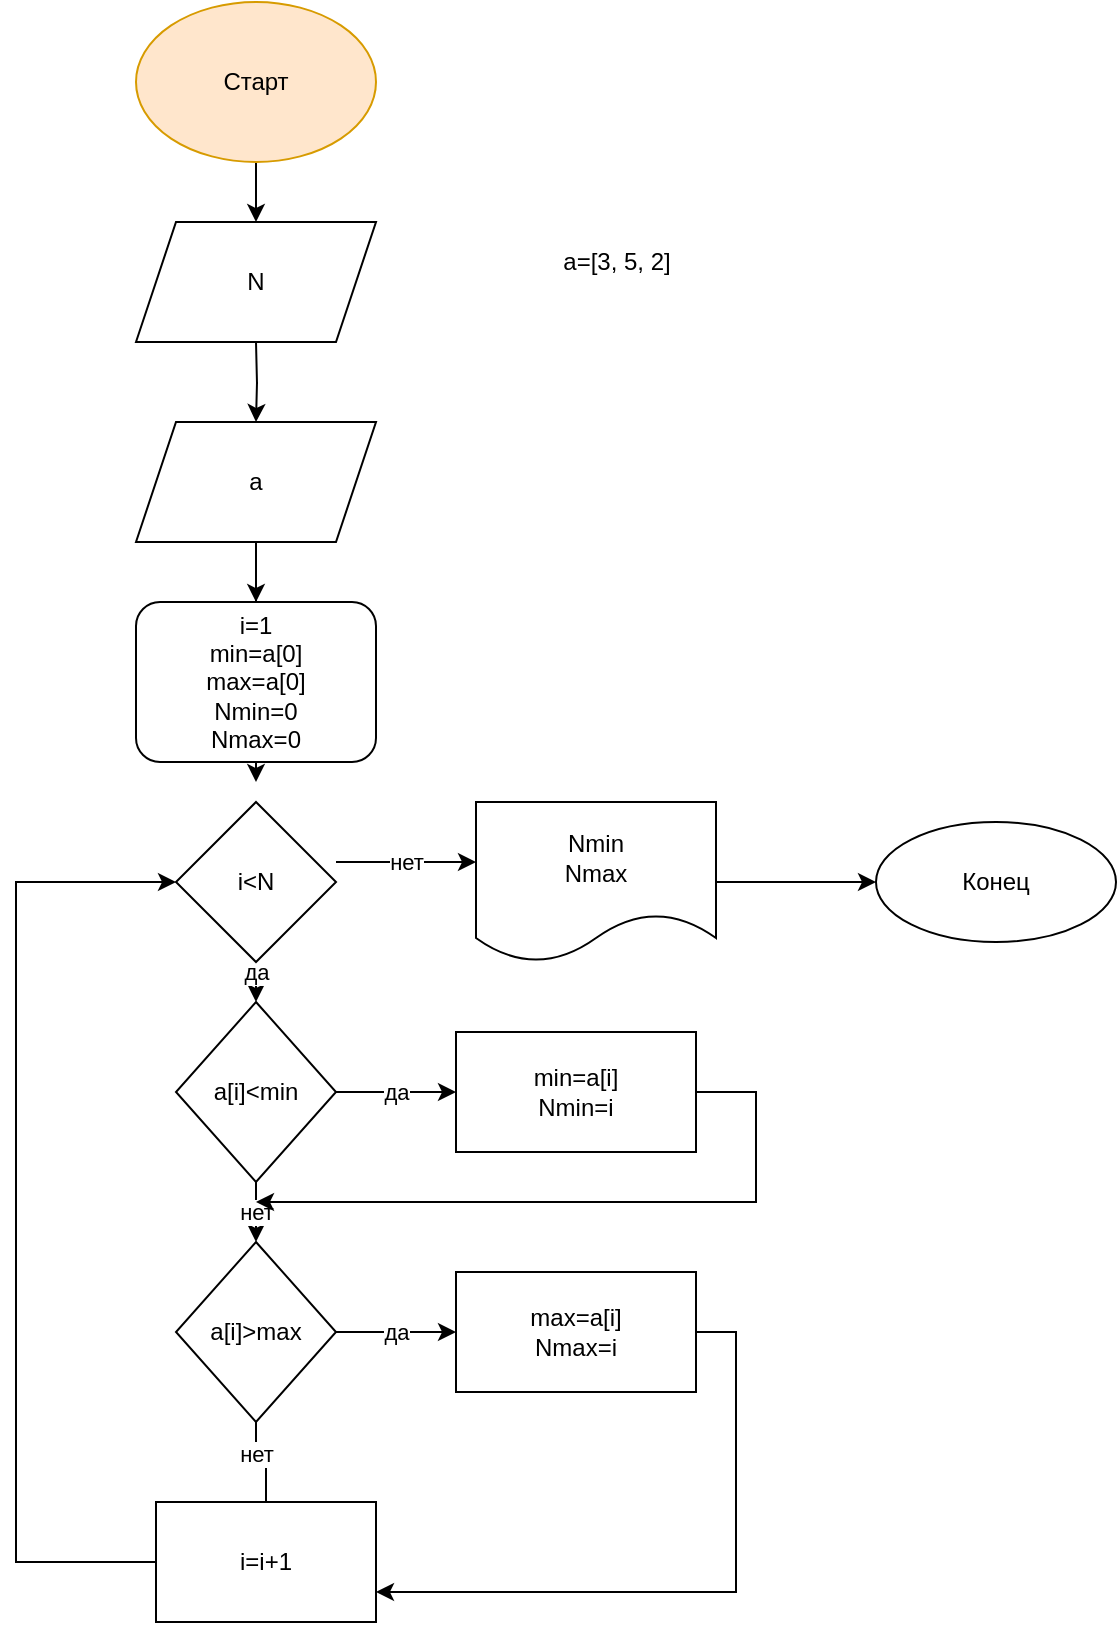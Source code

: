 <mxfile version="20.6.2" type="device"><diagram id="RhCt_xiX2Rp-xdhmf5CE" name="Страница 1"><mxGraphModel dx="1980" dy="1022" grid="1" gridSize="10" guides="1" tooltips="1" connect="1" arrows="1" fold="1" page="1" pageScale="1" pageWidth="827" pageHeight="1169" math="0" shadow="0"><root><mxCell id="0"/><mxCell id="1" parent="0"/><mxCell id="-lb1egXJBo7OS3w6KwGZ-3" value="" style="edgeStyle=orthogonalEdgeStyle;rounded=0;orthogonalLoop=1;jettySize=auto;html=1;" parent="1" source="-lb1egXJBo7OS3w6KwGZ-1" edge="1"><mxGeometry relative="1" as="geometry"><mxPoint x="400" y="120" as="targetPoint"/></mxGeometry></mxCell><mxCell id="-lb1egXJBo7OS3w6KwGZ-1" value="Старт" style="ellipse;whiteSpace=wrap;html=1;fillColor=#ffe6cc;strokeColor=#d79b00;" parent="1" vertex="1"><mxGeometry x="340" y="10" width="120" height="80" as="geometry"/></mxCell><mxCell id="-lb1egXJBo7OS3w6KwGZ-5" value="" style="edgeStyle=orthogonalEdgeStyle;rounded=0;orthogonalLoop=1;jettySize=auto;html=1;" parent="1" edge="1"><mxGeometry relative="1" as="geometry"><mxPoint x="400" y="180" as="sourcePoint"/><mxPoint x="400" y="220" as="targetPoint"/></mxGeometry></mxCell><mxCell id="-lb1egXJBo7OS3w6KwGZ-6" value="N" style="shape=parallelogram;perimeter=parallelogramPerimeter;whiteSpace=wrap;html=1;fixedSize=1;" parent="1" vertex="1"><mxGeometry x="340" y="120" width="120" height="60" as="geometry"/></mxCell><mxCell id="-lb1egXJBo7OS3w6KwGZ-9" value="" style="edgeStyle=orthogonalEdgeStyle;rounded=0;orthogonalLoop=1;jettySize=auto;html=1;" parent="1" edge="1"><mxGeometry relative="1" as="geometry"><mxPoint x="400" y="300" as="sourcePoint"/><mxPoint x="400" y="400" as="targetPoint"/></mxGeometry></mxCell><mxCell id="-lb1egXJBo7OS3w6KwGZ-15" value="" style="edgeStyle=orthogonalEdgeStyle;rounded=0;orthogonalLoop=1;jettySize=auto;html=1;" parent="1" source="-lb1egXJBo7OS3w6KwGZ-7" target="-lb1egXJBo7OS3w6KwGZ-12" edge="1"><mxGeometry relative="1" as="geometry"/></mxCell><mxCell id="-lb1egXJBo7OS3w6KwGZ-7" value="a" style="shape=parallelogram;perimeter=parallelogramPerimeter;whiteSpace=wrap;html=1;fixedSize=1;" parent="1" vertex="1"><mxGeometry x="340" y="220" width="120" height="60" as="geometry"/></mxCell><mxCell id="-lb1egXJBo7OS3w6KwGZ-11" value="да" style="edgeStyle=orthogonalEdgeStyle;rounded=0;orthogonalLoop=1;jettySize=auto;html=1;" parent="1" target="-lb1egXJBo7OS3w6KwGZ-10" edge="1"><mxGeometry relative="1" as="geometry"><mxPoint x="400" y="480.0" as="sourcePoint"/><Array as="points"><mxPoint x="400" y="490"/><mxPoint x="400" y="490"/></Array></mxGeometry></mxCell><mxCell id="-lb1egXJBo7OS3w6KwGZ-23" value="нет" style="edgeStyle=orthogonalEdgeStyle;rounded=0;orthogonalLoop=1;jettySize=auto;html=1;" parent="1" target="-lb1egXJBo7OS3w6KwGZ-22" edge="1"><mxGeometry relative="1" as="geometry"><mxPoint x="440.0" y="440.0" as="sourcePoint"/><Array as="points"><mxPoint x="480" y="440"/><mxPoint x="480" y="440"/></Array></mxGeometry></mxCell><mxCell id="-lb1egXJBo7OS3w6KwGZ-17" value="да" style="edgeStyle=orthogonalEdgeStyle;rounded=0;orthogonalLoop=1;jettySize=auto;html=1;" parent="1" source="-lb1egXJBo7OS3w6KwGZ-10" target="-lb1egXJBo7OS3w6KwGZ-16" edge="1"><mxGeometry relative="1" as="geometry"/></mxCell><mxCell id="-lb1egXJBo7OS3w6KwGZ-19" value="нет" style="edgeStyle=orthogonalEdgeStyle;rounded=0;orthogonalLoop=1;jettySize=auto;html=1;" parent="1" source="-lb1egXJBo7OS3w6KwGZ-10" target="-lb1egXJBo7OS3w6KwGZ-18" edge="1"><mxGeometry relative="1" as="geometry"/></mxCell><mxCell id="-lb1egXJBo7OS3w6KwGZ-10" value="a[i]&amp;lt;min" style="rhombus;whiteSpace=wrap;html=1;" parent="1" vertex="1"><mxGeometry x="360" y="510" width="80" height="90" as="geometry"/></mxCell><mxCell id="-lb1egXJBo7OS3w6KwGZ-12" value="i=1&lt;br&gt;min=a[0]&lt;br&gt;max=a[0]&lt;br&gt;Nmin=0&lt;br&gt;Nmax=0" style="rounded=1;whiteSpace=wrap;html=1;" parent="1" vertex="1"><mxGeometry x="340" y="310" width="120" height="80" as="geometry"/></mxCell><mxCell id="-lb1egXJBo7OS3w6KwGZ-51" style="edgeStyle=orthogonalEdgeStyle;rounded=0;orthogonalLoop=1;jettySize=auto;html=1;" parent="1" source="-lb1egXJBo7OS3w6KwGZ-16" edge="1"><mxGeometry relative="1" as="geometry"><mxPoint x="400" y="610" as="targetPoint"/><Array as="points"><mxPoint x="650" y="555"/><mxPoint x="650" y="610"/></Array></mxGeometry></mxCell><mxCell id="-lb1egXJBo7OS3w6KwGZ-16" value="min=a[i]&lt;br&gt;Nmin=i" style="whiteSpace=wrap;html=1;" parent="1" vertex="1"><mxGeometry x="500" y="525" width="120" height="60" as="geometry"/></mxCell><mxCell id="-lb1egXJBo7OS3w6KwGZ-21" value="да" style="edgeStyle=orthogonalEdgeStyle;rounded=0;orthogonalLoop=1;jettySize=auto;html=1;" parent="1" source="-lb1egXJBo7OS3w6KwGZ-18" target="-lb1egXJBo7OS3w6KwGZ-20" edge="1"><mxGeometry relative="1" as="geometry"/></mxCell><mxCell id="-lb1egXJBo7OS3w6KwGZ-49" style="edgeStyle=orthogonalEdgeStyle;rounded=0;orthogonalLoop=1;jettySize=auto;html=1;exitX=0.5;exitY=1;exitDx=0;exitDy=0;startArrow=none;" parent="1" source="_49bS_7UczhC-tT9GbVf-1" edge="1"><mxGeometry relative="1" as="geometry"><mxPoint x="400" y="800" as="targetPoint"/></mxGeometry></mxCell><mxCell id="-lb1egXJBo7OS3w6KwGZ-18" value="a[i]&amp;gt;max" style="rhombus;whiteSpace=wrap;html=1;" parent="1" vertex="1"><mxGeometry x="360" y="630" width="80" height="90" as="geometry"/></mxCell><mxCell id="-lb1egXJBo7OS3w6KwGZ-36" style="edgeStyle=orthogonalEdgeStyle;rounded=0;orthogonalLoop=1;jettySize=auto;html=1;exitX=1;exitY=0.5;exitDx=0;exitDy=0;entryX=1;entryY=0.75;entryDx=0;entryDy=0;" parent="1" source="-lb1egXJBo7OS3w6KwGZ-20" edge="1" target="_49bS_7UczhC-tT9GbVf-1"><mxGeometry relative="1" as="geometry"><mxPoint x="640" y="675" as="targetPoint"/></mxGeometry></mxCell><mxCell id="-lb1egXJBo7OS3w6KwGZ-20" value="max=a[i]&lt;br&gt;Nmax=i" style="whiteSpace=wrap;html=1;" parent="1" vertex="1"><mxGeometry x="500" y="645" width="120" height="60" as="geometry"/></mxCell><mxCell id="-lb1egXJBo7OS3w6KwGZ-39" value="" style="edgeStyle=orthogonalEdgeStyle;rounded=0;orthogonalLoop=1;jettySize=auto;html=1;" parent="1" source="-lb1egXJBo7OS3w6KwGZ-22" target="-lb1egXJBo7OS3w6KwGZ-38" edge="1"><mxGeometry relative="1" as="geometry"/></mxCell><mxCell id="-lb1egXJBo7OS3w6KwGZ-22" value="Nmin&lt;br&gt;Nmax" style="shape=document;whiteSpace=wrap;html=1;boundedLbl=1;" parent="1" vertex="1"><mxGeometry x="510" y="410" width="120" height="80" as="geometry"/></mxCell><mxCell id="-lb1egXJBo7OS3w6KwGZ-24" value="a=[3, 5, 2]" style="text;html=1;align=center;verticalAlign=middle;resizable=0;points=[];autosize=1;strokeColor=none;fillColor=none;" parent="1" vertex="1"><mxGeometry x="540" y="125" width="80" height="30" as="geometry"/></mxCell><mxCell id="-lb1egXJBo7OS3w6KwGZ-38" value="Конец" style="ellipse;whiteSpace=wrap;html=1;" parent="1" vertex="1"><mxGeometry x="710" y="420" width="120" height="60" as="geometry"/></mxCell><mxCell id="KvBID5Te-xNjb4Y5A_aq-1" value="i&amp;lt;N" style="rhombus;whiteSpace=wrap;html=1;" parent="1" vertex="1"><mxGeometry x="360" y="410" width="80" height="80" as="geometry"/></mxCell><mxCell id="_49bS_7UczhC-tT9GbVf-4" style="edgeStyle=orthogonalEdgeStyle;rounded=0;orthogonalLoop=1;jettySize=auto;html=1;entryX=0;entryY=0.5;entryDx=0;entryDy=0;" edge="1" parent="1" source="_49bS_7UczhC-tT9GbVf-1" target="KvBID5Te-xNjb4Y5A_aq-1"><mxGeometry relative="1" as="geometry"><Array as="points"><mxPoint x="280" y="790"/><mxPoint x="280" y="450"/></Array></mxGeometry></mxCell><mxCell id="_49bS_7UczhC-tT9GbVf-1" value="i=i+1" style="rounded=0;whiteSpace=wrap;html=1;" vertex="1" parent="1"><mxGeometry x="350" y="760" width="110" height="60" as="geometry"/></mxCell><mxCell id="_49bS_7UczhC-tT9GbVf-2" value="" style="edgeStyle=orthogonalEdgeStyle;rounded=0;orthogonalLoop=1;jettySize=auto;html=1;exitX=0.5;exitY=1;exitDx=0;exitDy=0;endArrow=none;" edge="1" parent="1" source="-lb1egXJBo7OS3w6KwGZ-18" target="_49bS_7UczhC-tT9GbVf-1"><mxGeometry relative="1" as="geometry"><mxPoint x="400" y="800" as="targetPoint"/><mxPoint x="400" y="720" as="sourcePoint"/></mxGeometry></mxCell><mxCell id="_49bS_7UczhC-tT9GbVf-3" value="нет" style="edgeLabel;html=1;align=center;verticalAlign=middle;resizable=0;points=[];" vertex="1" connectable="0" parent="_49bS_7UczhC-tT9GbVf-2"><mxGeometry x="-0.304" relative="1" as="geometry"><mxPoint as="offset"/></mxGeometry></mxCell></root></mxGraphModel></diagram></mxfile>